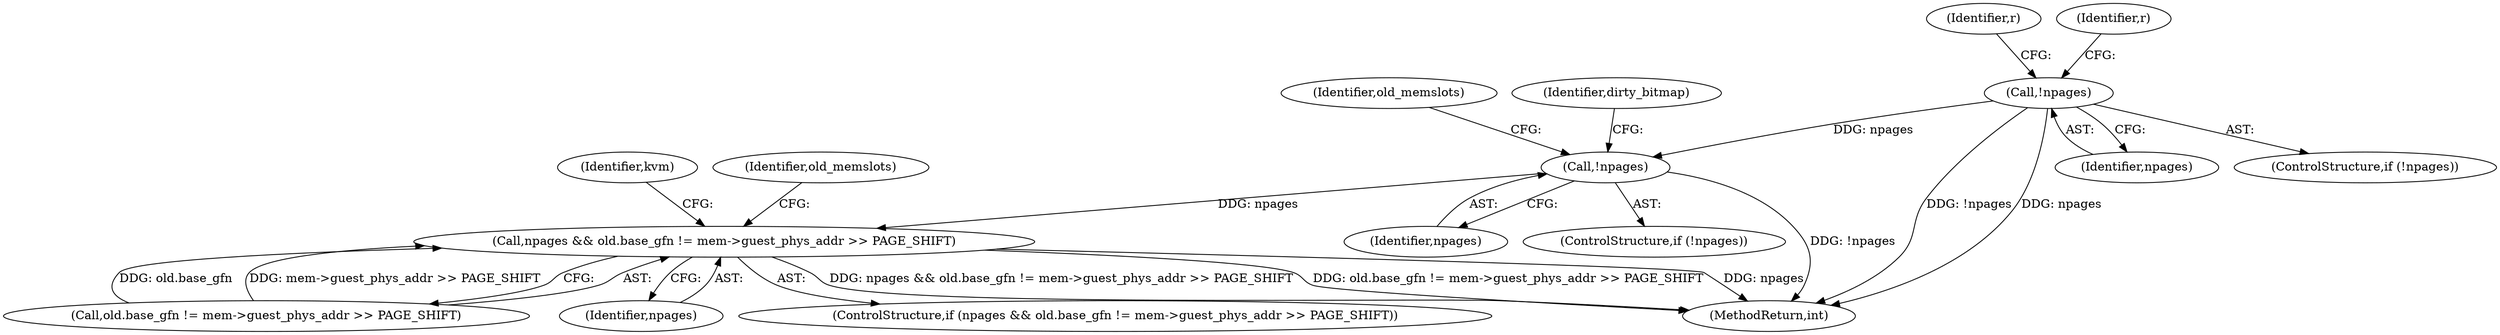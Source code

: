 digraph "1_linux_12d6e7538e2d418c08f082b1b44ffa5fb7270ed8@del" {
"1000357" [label="(Call,!npages)"];
"1000445" [label="(Call,!npages)"];
"1000472" [label="(Call,npages && old.base_gfn != mem->guest_phys_addr >> PAGE_SHIFT)"];
"1000444" [label="(ControlStructure,if (!npages))"];
"1000471" [label="(ControlStructure,if (npages && old.base_gfn != mem->guest_phys_addr >> PAGE_SHIFT))"];
"1000474" [label="(Call,old.base_gfn != mem->guest_phys_addr >> PAGE_SHIFT)"];
"1000358" [label="(Identifier,npages)"];
"1000452" [label="(Identifier,old_memslots)"];
"1000449" [label="(Identifier,dirty_bitmap)"];
"1000445" [label="(Call,!npages)"];
"1000472" [label="(Call,npages && old.base_gfn != mem->guest_phys_addr >> PAGE_SHIFT)"];
"1000484" [label="(Identifier,kvm)"];
"1000493" [label="(MethodReturn,int)"];
"1000356" [label="(ControlStructure,if (!npages))"];
"1000446" [label="(Identifier,npages)"];
"1000473" [label="(Identifier,npages)"];
"1000362" [label="(Identifier,r)"];
"1000414" [label="(Identifier,r)"];
"1000357" [label="(Call,!npages)"];
"1000486" [label="(Identifier,old_memslots)"];
"1000357" -> "1000356"  [label="AST: "];
"1000357" -> "1000358"  [label="CFG: "];
"1000358" -> "1000357"  [label="AST: "];
"1000362" -> "1000357"  [label="CFG: "];
"1000414" -> "1000357"  [label="CFG: "];
"1000357" -> "1000493"  [label="DDG: !npages"];
"1000357" -> "1000493"  [label="DDG: npages"];
"1000357" -> "1000445"  [label="DDG: npages"];
"1000445" -> "1000444"  [label="AST: "];
"1000445" -> "1000446"  [label="CFG: "];
"1000446" -> "1000445"  [label="AST: "];
"1000449" -> "1000445"  [label="CFG: "];
"1000452" -> "1000445"  [label="CFG: "];
"1000445" -> "1000493"  [label="DDG: !npages"];
"1000445" -> "1000472"  [label="DDG: npages"];
"1000472" -> "1000471"  [label="AST: "];
"1000472" -> "1000473"  [label="CFG: "];
"1000472" -> "1000474"  [label="CFG: "];
"1000473" -> "1000472"  [label="AST: "];
"1000474" -> "1000472"  [label="AST: "];
"1000484" -> "1000472"  [label="CFG: "];
"1000486" -> "1000472"  [label="CFG: "];
"1000472" -> "1000493"  [label="DDG: npages && old.base_gfn != mem->guest_phys_addr >> PAGE_SHIFT"];
"1000472" -> "1000493"  [label="DDG: old.base_gfn != mem->guest_phys_addr >> PAGE_SHIFT"];
"1000472" -> "1000493"  [label="DDG: npages"];
"1000474" -> "1000472"  [label="DDG: old.base_gfn"];
"1000474" -> "1000472"  [label="DDG: mem->guest_phys_addr >> PAGE_SHIFT"];
}
